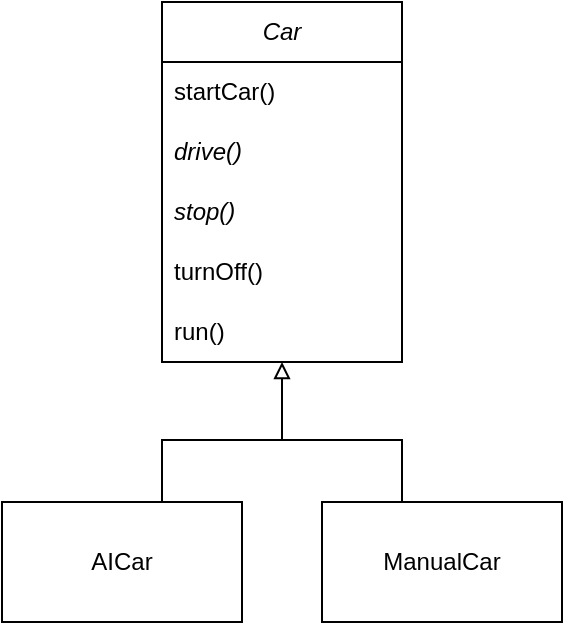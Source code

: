 <mxfile version="22.0.2" type="device">
  <diagram name="페이지-1" id="dldyCt1H1yXoUhrZbgzD">
    <mxGraphModel dx="1098" dy="556" grid="1" gridSize="10" guides="1" tooltips="1" connect="1" arrows="1" fold="1" page="1" pageScale="1" pageWidth="1169" pageHeight="827" math="0" shadow="0">
      <root>
        <mxCell id="0" />
        <mxCell id="1" parent="0" />
        <mxCell id="N7xo7qru90g7WTq06v2t-1" value="&lt;i&gt;Car&lt;/i&gt;" style="swimlane;fontStyle=0;childLayout=stackLayout;horizontal=1;startSize=30;horizontalStack=0;resizeParent=1;resizeParentMax=0;resizeLast=0;collapsible=1;marginBottom=0;whiteSpace=wrap;html=1;" vertex="1" parent="1">
          <mxGeometry x="160" y="50" width="120" height="180" as="geometry" />
        </mxCell>
        <mxCell id="N7xo7qru90g7WTq06v2t-2" value="startCar()" style="text;strokeColor=none;fillColor=none;align=left;verticalAlign=middle;spacingLeft=4;spacingRight=4;overflow=hidden;points=[[0,0.5],[1,0.5]];portConstraint=eastwest;rotatable=0;whiteSpace=wrap;html=1;" vertex="1" parent="N7xo7qru90g7WTq06v2t-1">
          <mxGeometry y="30" width="120" height="30" as="geometry" />
        </mxCell>
        <mxCell id="N7xo7qru90g7WTq06v2t-3" value="&lt;i&gt;drive()&lt;/i&gt;" style="text;strokeColor=none;fillColor=none;align=left;verticalAlign=middle;spacingLeft=4;spacingRight=4;overflow=hidden;points=[[0,0.5],[1,0.5]];portConstraint=eastwest;rotatable=0;whiteSpace=wrap;html=1;" vertex="1" parent="N7xo7qru90g7WTq06v2t-1">
          <mxGeometry y="60" width="120" height="30" as="geometry" />
        </mxCell>
        <mxCell id="N7xo7qru90g7WTq06v2t-4" value="&lt;i&gt;stop()&lt;/i&gt;" style="text;strokeColor=none;fillColor=none;align=left;verticalAlign=middle;spacingLeft=4;spacingRight=4;overflow=hidden;points=[[0,0.5],[1,0.5]];portConstraint=eastwest;rotatable=0;whiteSpace=wrap;html=1;" vertex="1" parent="N7xo7qru90g7WTq06v2t-1">
          <mxGeometry y="90" width="120" height="30" as="geometry" />
        </mxCell>
        <mxCell id="N7xo7qru90g7WTq06v2t-5" value="turnOff()" style="text;strokeColor=none;fillColor=none;align=left;verticalAlign=middle;spacingLeft=4;spacingRight=4;overflow=hidden;points=[[0,0.5],[1,0.5]];portConstraint=eastwest;rotatable=0;whiteSpace=wrap;html=1;" vertex="1" parent="N7xo7qru90g7WTq06v2t-1">
          <mxGeometry y="120" width="120" height="30" as="geometry" />
        </mxCell>
        <mxCell id="N7xo7qru90g7WTq06v2t-6" value="run()" style="text;strokeColor=none;fillColor=none;align=left;verticalAlign=middle;spacingLeft=4;spacingRight=4;overflow=hidden;points=[[0,0.5],[1,0.5]];portConstraint=eastwest;rotatable=0;whiteSpace=wrap;html=1;" vertex="1" parent="N7xo7qru90g7WTq06v2t-1">
          <mxGeometry y="150" width="120" height="30" as="geometry" />
        </mxCell>
        <mxCell id="N7xo7qru90g7WTq06v2t-7" value="ManualCar" style="rounded=0;whiteSpace=wrap;html=1;" vertex="1" parent="1">
          <mxGeometry x="240" y="300" width="120" height="60" as="geometry" />
        </mxCell>
        <mxCell id="N7xo7qru90g7WTq06v2t-8" value="AICar" style="rounded=0;whiteSpace=wrap;html=1;" vertex="1" parent="1">
          <mxGeometry x="80" y="300" width="120" height="60" as="geometry" />
        </mxCell>
        <mxCell id="N7xo7qru90g7WTq06v2t-9" value="" style="shape=partialRectangle;whiteSpace=wrap;html=1;bottom=1;right=1;left=1;top=0;fillColor=none;routingCenterX=-0.5;rotation=-180;" vertex="1" parent="1">
          <mxGeometry x="160" y="269" width="120" height="30" as="geometry" />
        </mxCell>
        <mxCell id="N7xo7qru90g7WTq06v2t-10" value="" style="endArrow=block;html=1;rounded=0;exitX=0.5;exitY=1;exitDx=0;exitDy=0;endFill=0;" edge="1" parent="1" source="N7xo7qru90g7WTq06v2t-9">
          <mxGeometry width="50" height="50" relative="1" as="geometry">
            <mxPoint x="380" y="310" as="sourcePoint" />
            <mxPoint x="220" y="230" as="targetPoint" />
          </mxGeometry>
        </mxCell>
      </root>
    </mxGraphModel>
  </diagram>
</mxfile>
